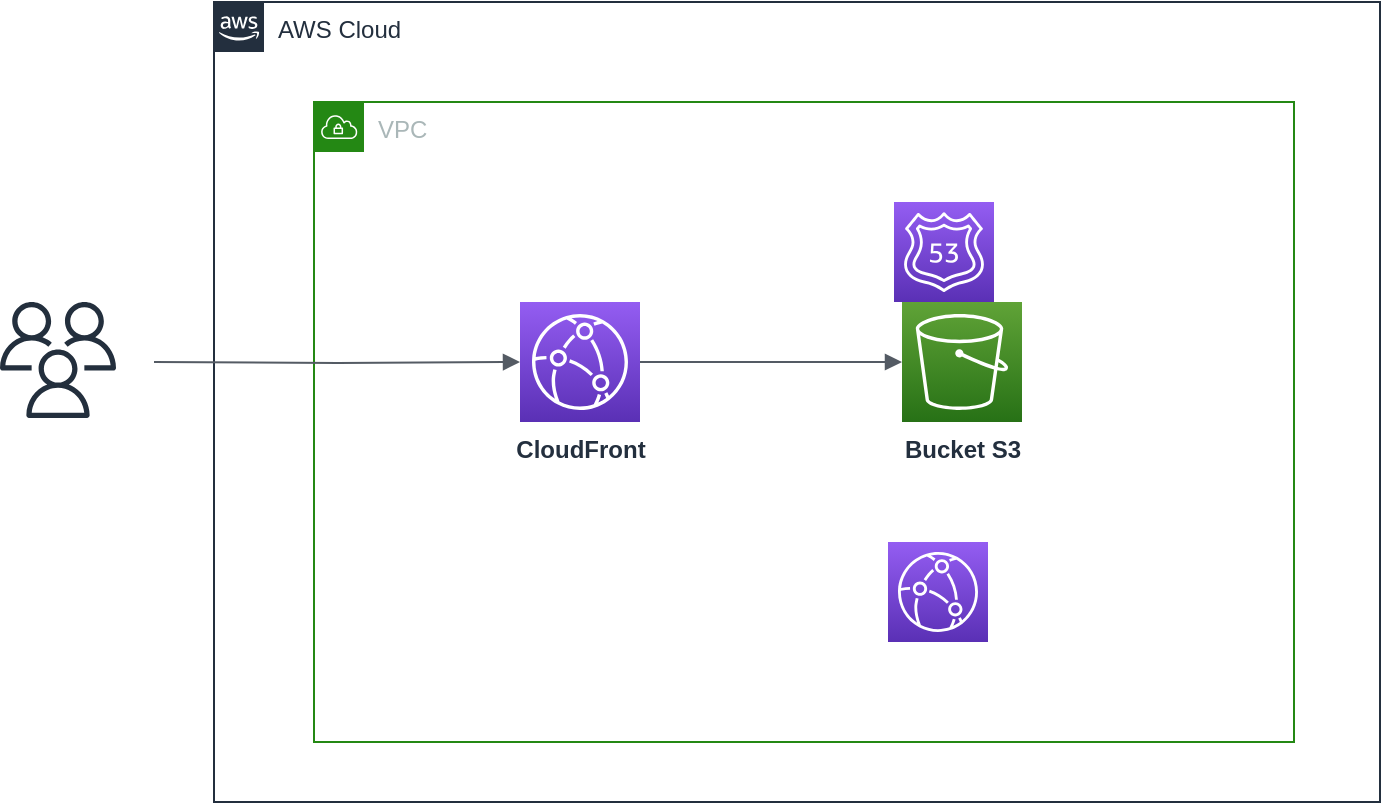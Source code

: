 <mxfile version="21.3.3" type="github">
  <diagram name="Página-1" id="4kYJIgVwhtvJx6Es7b7m">
    <mxGraphModel dx="1173" dy="589" grid="1" gridSize="10" guides="1" tooltips="1" connect="1" arrows="1" fold="1" page="1" pageScale="1" pageWidth="827" pageHeight="1169" math="0" shadow="0">
      <root>
        <mxCell id="0" />
        <mxCell id="1" parent="0" />
        <mxCell id="dVdSVSiUS6Um-pE8_g3L-1" value="AWS Cloud" style="points=[[0,0],[0.25,0],[0.5,0],[0.75,0],[1,0],[1,0.25],[1,0.5],[1,0.75],[1,1],[0.75,1],[0.5,1],[0.25,1],[0,1],[0,0.75],[0,0.5],[0,0.25]];outlineConnect=0;gradientColor=none;html=1;whiteSpace=wrap;fontSize=12;fontStyle=0;container=1;pointerEvents=0;collapsible=0;recursiveResize=0;shape=mxgraph.aws4.group;grIcon=mxgraph.aws4.group_aws_cloud_alt;strokeColor=#232F3E;fillColor=none;verticalAlign=top;align=left;spacingLeft=30;fontColor=#232F3E;dashed=0;" parent="1" vertex="1">
          <mxGeometry x="137" y="40" width="583" height="400" as="geometry" />
        </mxCell>
        <mxCell id="dVdSVSiUS6Um-pE8_g3L-2" value="VPC" style="points=[[0,0],[0.25,0],[0.5,0],[0.75,0],[1,0],[1,0.25],[1,0.5],[1,0.75],[1,1],[0.75,1],[0.5,1],[0.25,1],[0,1],[0,0.75],[0,0.5],[0,0.25]];outlineConnect=0;gradientColor=none;html=1;whiteSpace=wrap;fontSize=12;fontStyle=0;container=1;pointerEvents=0;collapsible=0;recursiveResize=0;shape=mxgraph.aws4.group;grIcon=mxgraph.aws4.group_vpc;strokeColor=#248814;fillColor=none;verticalAlign=top;align=left;spacingLeft=30;fontColor=#AAB7B8;dashed=0;" parent="dVdSVSiUS6Um-pE8_g3L-1" vertex="1">
          <mxGeometry x="50" y="50" width="490" height="320" as="geometry" />
        </mxCell>
        <mxCell id="dVdSVSiUS6Um-pE8_g3L-5" value="&lt;b&gt;Bucket S3&lt;/b&gt;" style="sketch=0;points=[[0,0,0],[0.25,0,0],[0.5,0,0],[0.75,0,0],[1,0,0],[0,1,0],[0.25,1,0],[0.5,1,0],[0.75,1,0],[1,1,0],[0,0.25,0],[0,0.5,0],[0,0.75,0],[1,0.25,0],[1,0.5,0],[1,0.75,0]];outlineConnect=0;fontColor=#232F3E;gradientColor=#60A337;gradientDirection=north;fillColor=#277116;strokeColor=#ffffff;dashed=0;verticalLabelPosition=bottom;verticalAlign=top;align=center;html=1;fontSize=12;fontStyle=0;aspect=fixed;shape=mxgraph.aws4.resourceIcon;resIcon=mxgraph.aws4.s3;" parent="dVdSVSiUS6Um-pE8_g3L-2" vertex="1">
          <mxGeometry x="294" y="100" width="60" height="60" as="geometry" />
        </mxCell>
        <mxCell id="30GgnprbSXJ40MF0VfQb-4" value="&lt;b&gt;CloudFront&lt;/b&gt;" style="sketch=0;points=[[0,0,0],[0.25,0,0],[0.5,0,0],[0.75,0,0],[1,0,0],[0,1,0],[0.25,1,0],[0.5,1,0],[0.75,1,0],[1,1,0],[0,0.25,0],[0,0.5,0],[0,0.75,0],[1,0.25,0],[1,0.5,0],[1,0.75,0]];outlineConnect=0;fontColor=#232F3E;gradientColor=#945DF2;gradientDirection=north;fillColor=#5A30B5;strokeColor=#ffffff;dashed=0;verticalLabelPosition=bottom;verticalAlign=top;align=center;html=1;fontSize=12;fontStyle=0;aspect=fixed;shape=mxgraph.aws4.resourceIcon;resIcon=mxgraph.aws4.cloudfront;" vertex="1" parent="dVdSVSiUS6Um-pE8_g3L-2">
          <mxGeometry x="103" y="100" width="60" height="60" as="geometry" />
        </mxCell>
        <mxCell id="eWtQA2rI_MViBRn9eBfN-1" value="" style="sketch=0;points=[[0,0,0],[0.25,0,0],[0.5,0,0],[0.75,0,0],[1,0,0],[0,1,0],[0.25,1,0],[0.5,1,0],[0.75,1,0],[1,1,0],[0,0.25,0],[0,0.5,0],[0,0.75,0],[1,0.25,0],[1,0.5,0],[1,0.75,0]];outlineConnect=0;fontColor=#232F3E;gradientColor=#945DF2;gradientDirection=north;fillColor=#5A30B5;strokeColor=#ffffff;dashed=0;verticalLabelPosition=bottom;verticalAlign=top;align=center;html=1;fontSize=12;fontStyle=0;aspect=fixed;shape=mxgraph.aws4.resourceIcon;resIcon=mxgraph.aws4.cloudfront;" vertex="1" parent="dVdSVSiUS6Um-pE8_g3L-2">
          <mxGeometry x="287" y="220" width="50" height="50" as="geometry" />
        </mxCell>
        <mxCell id="30GgnprbSXJ40MF0VfQb-5" value="" style="edgeStyle=orthogonalEdgeStyle;html=1;endArrow=block;elbow=vertical;startArrow=none;endFill=1;strokeColor=#545B64;rounded=0;entryX=0;entryY=0.5;entryDx=0;entryDy=0;entryPerimeter=0;" edge="1" parent="dVdSVSiUS6Um-pE8_g3L-2" source="30GgnprbSXJ40MF0VfQb-4" target="dVdSVSiUS6Um-pE8_g3L-5">
          <mxGeometry width="100" relative="1" as="geometry">
            <mxPoint x="173" y="130" as="sourcePoint" />
            <mxPoint x="273" y="130" as="targetPoint" />
          </mxGeometry>
        </mxCell>
        <mxCell id="eWtQA2rI_MViBRn9eBfN-2" value="" style="sketch=0;points=[[0,0,0],[0.25,0,0],[0.5,0,0],[0.75,0,0],[1,0,0],[0,1,0],[0.25,1,0],[0.5,1,0],[0.75,1,0],[1,1,0],[0,0.25,0],[0,0.5,0],[0,0.75,0],[1,0.25,0],[1,0.5,0],[1,0.75,0]];outlineConnect=0;fontColor=#232F3E;gradientColor=#945DF2;gradientDirection=north;fillColor=#5A30B5;strokeColor=#ffffff;dashed=0;verticalLabelPosition=bottom;verticalAlign=top;align=center;html=1;fontSize=12;fontStyle=0;aspect=fixed;shape=mxgraph.aws4.resourceIcon;resIcon=mxgraph.aws4.route_53;" vertex="1" parent="dVdSVSiUS6Um-pE8_g3L-2">
          <mxGeometry x="290" y="50" width="50" height="50" as="geometry" />
        </mxCell>
        <mxCell id="30GgnprbSXJ40MF0VfQb-2" value="" style="edgeStyle=orthogonalEdgeStyle;html=1;endArrow=block;elbow=vertical;startArrow=none;endFill=1;strokeColor=#545B64;rounded=0;" edge="1" parent="1" target="30GgnprbSXJ40MF0VfQb-4">
          <mxGeometry width="100" relative="1" as="geometry">
            <mxPoint x="107" y="220" as="sourcePoint" />
            <mxPoint x="207" y="220" as="targetPoint" />
            <Array as="points" />
          </mxGeometry>
        </mxCell>
        <mxCell id="30GgnprbSXJ40MF0VfQb-3" value="" style="sketch=0;outlineConnect=0;fontColor=#232F3E;gradientColor=none;fillColor=#232F3D;strokeColor=none;dashed=0;verticalLabelPosition=bottom;verticalAlign=top;align=center;html=1;fontSize=12;fontStyle=0;aspect=fixed;pointerEvents=1;shape=mxgraph.aws4.users;" vertex="1" parent="1">
          <mxGeometry x="30" y="190" width="58" height="58" as="geometry" />
        </mxCell>
      </root>
    </mxGraphModel>
  </diagram>
</mxfile>

